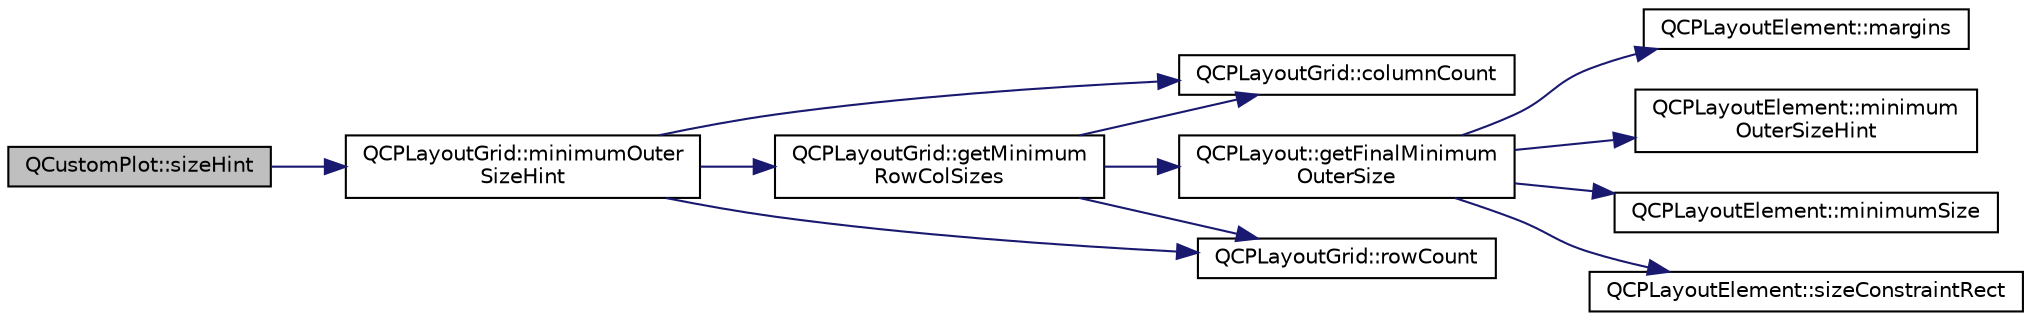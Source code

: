 digraph "QCustomPlot::sizeHint"
{
 // LATEX_PDF_SIZE
  edge [fontname="Helvetica",fontsize="10",labelfontname="Helvetica",labelfontsize="10"];
  node [fontname="Helvetica",fontsize="10",shape=record];
  rankdir="LR";
  Node1 [label="QCustomPlot::sizeHint",height=0.2,width=0.4,color="black", fillcolor="grey75", style="filled", fontcolor="black",tooltip=" "];
  Node1 -> Node2 [color="midnightblue",fontsize="10",style="solid",fontname="Helvetica"];
  Node2 [label="QCPLayoutGrid::minimumOuter\lSizeHint",height=0.2,width=0.4,color="black", fillcolor="white", style="filled",URL="$classQCPLayoutGrid.html#a0438bc58b4d3894d01db95b08d4268df",tooltip=" "];
  Node2 -> Node3 [color="midnightblue",fontsize="10",style="solid",fontname="Helvetica"];
  Node3 [label="QCPLayoutGrid::columnCount",height=0.2,width=0.4,color="black", fillcolor="white", style="filled",URL="$classQCPLayoutGrid.html#a1a2962cbf45011405b64b913afa8e7a2",tooltip=" "];
  Node2 -> Node4 [color="midnightblue",fontsize="10",style="solid",fontname="Helvetica"];
  Node4 [label="QCPLayoutGrid::getMinimum\lRowColSizes",height=0.2,width=0.4,color="black", fillcolor="white", style="filled",URL="$classQCPLayoutGrid.html#a4b9a251919936f127a63fc1b9911cd4e",tooltip=" "];
  Node4 -> Node3 [color="midnightblue",fontsize="10",style="solid",fontname="Helvetica"];
  Node4 -> Node5 [color="midnightblue",fontsize="10",style="solid",fontname="Helvetica"];
  Node5 [label="QCPLayout::getFinalMinimum\lOuterSize",height=0.2,width=0.4,color="black", fillcolor="white", style="filled",URL="$classQCPLayout.html#a864fddc84721f186663faf3683f1fa70",tooltip=" "];
  Node5 -> Node6 [color="midnightblue",fontsize="10",style="solid",fontname="Helvetica"];
  Node6 [label="QCPLayoutElement::margins",height=0.2,width=0.4,color="black", fillcolor="white", style="filled",URL="$classQCPLayoutElement.html#af4ac9450aa2d60863bf3a8ea0c940c9d",tooltip=" "];
  Node5 -> Node7 [color="midnightblue",fontsize="10",style="solid",fontname="Helvetica"];
  Node7 [label="QCPLayoutElement::minimum\lOuterSizeHint",height=0.2,width=0.4,color="black", fillcolor="white", style="filled",URL="$classQCPLayoutElement.html#a46789036c4fcb190fa374f91321d7c09",tooltip=" "];
  Node5 -> Node8 [color="midnightblue",fontsize="10",style="solid",fontname="Helvetica"];
  Node8 [label="QCPLayoutElement::minimumSize",height=0.2,width=0.4,color="black", fillcolor="white", style="filled",URL="$classQCPLayoutElement.html#a60d4295468a2b57fe91f6f68e20c3993",tooltip=" "];
  Node5 -> Node9 [color="midnightblue",fontsize="10",style="solid",fontname="Helvetica"];
  Node9 [label="QCPLayoutElement::sizeConstraintRect",height=0.2,width=0.4,color="black", fillcolor="white", style="filled",URL="$classQCPLayoutElement.html#a66136f121ee3e1c933b748761203cab4",tooltip=" "];
  Node4 -> Node10 [color="midnightblue",fontsize="10",style="solid",fontname="Helvetica"];
  Node10 [label="QCPLayoutGrid::rowCount",height=0.2,width=0.4,color="black", fillcolor="white", style="filled",URL="$classQCPLayoutGrid.html#a19c66fd76cbce58a8e94f33797e0c0aa",tooltip=" "];
  Node2 -> Node10 [color="midnightblue",fontsize="10",style="solid",fontname="Helvetica"];
}
